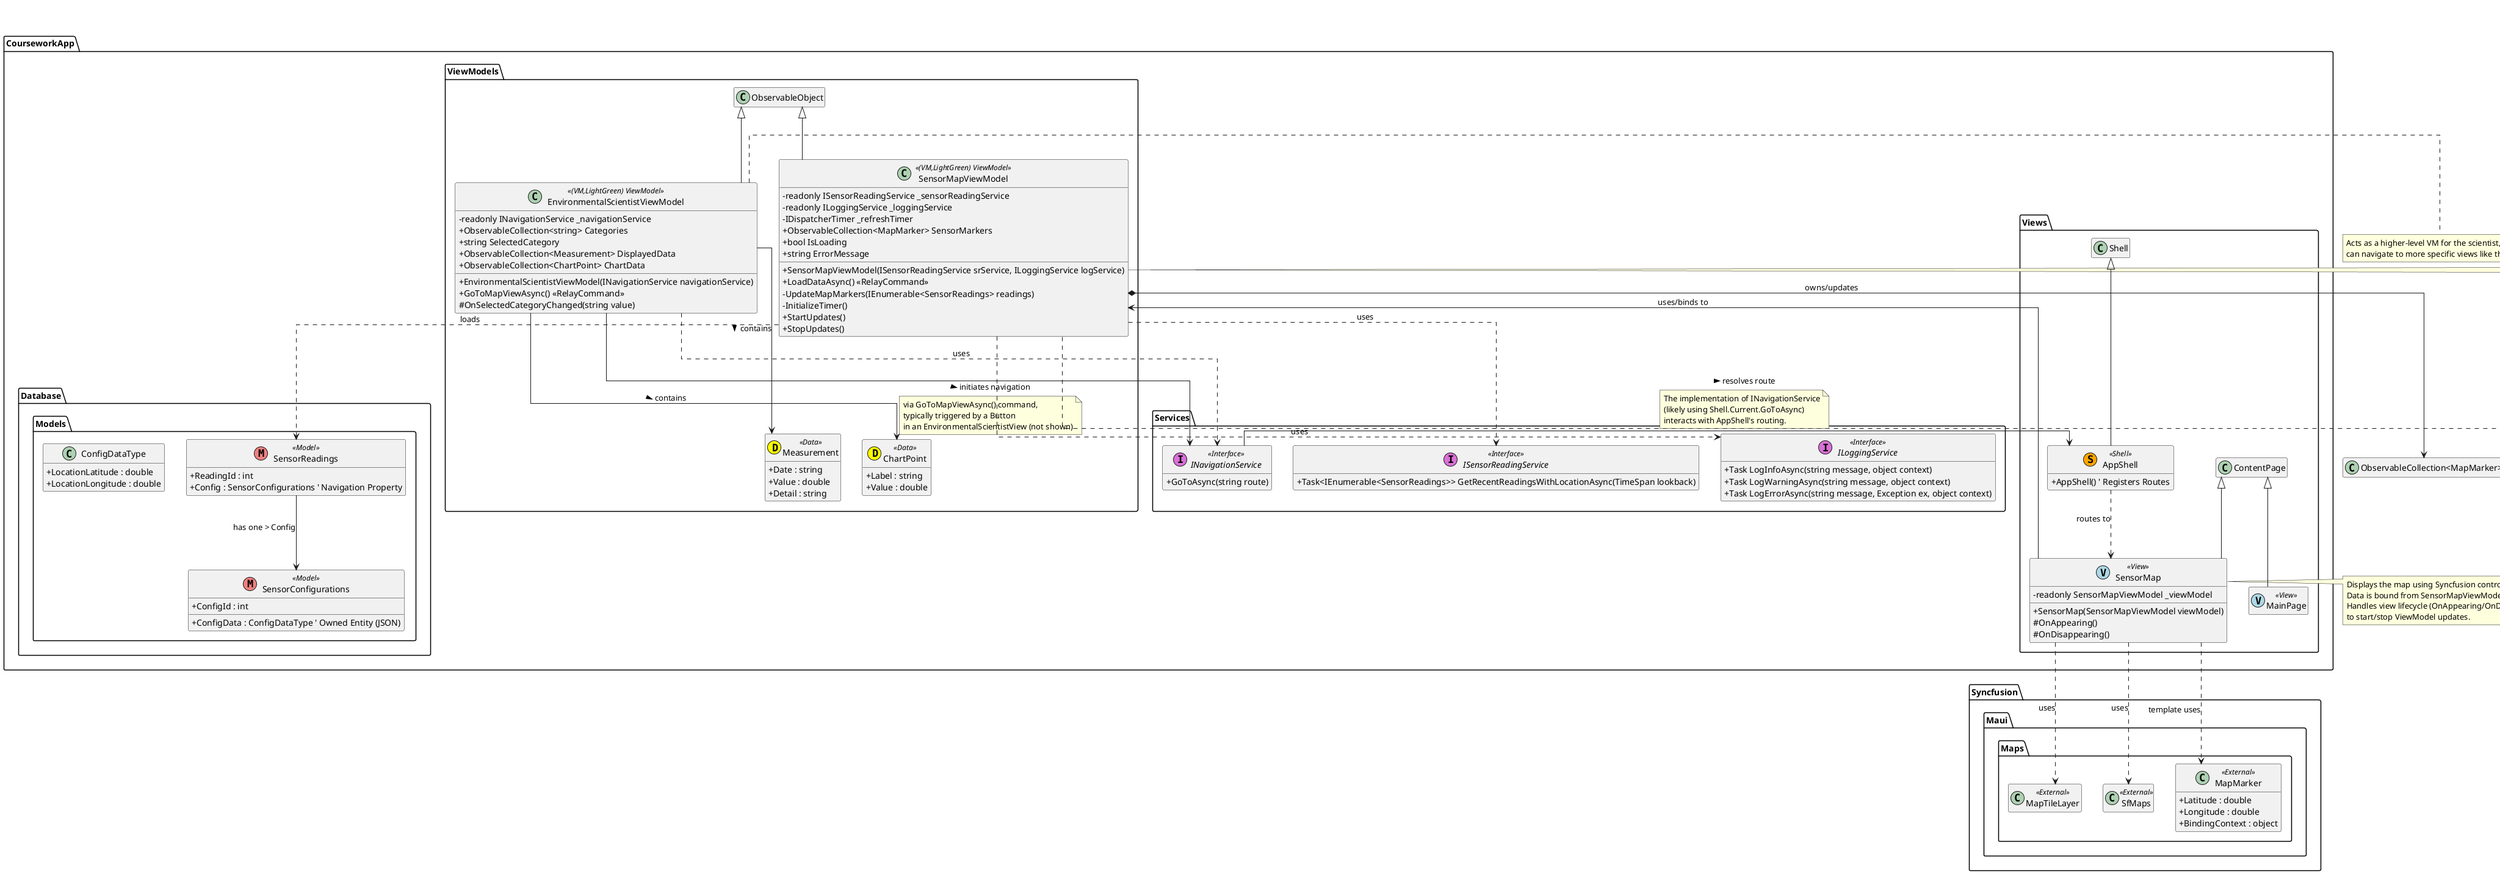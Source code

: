 @startuml EnvironmentalScientistMapFeature

' --- Settings for better readability ---
skinparam classAttributeIconSize 0
hide empty members
skinparam linetype ortho

' --- Namespaces ---
package CourseworkApp.Views {
    class MainPage <<(V,LightBlue) View>> extends ContentPage {
        ' BindingContext implicitly set to MainPageViewModel
    }

    class SensorMap <<(V,LightBlue) View>> extends ContentPage {
        - readonly SensorMapViewModel _viewModel
        + SensorMap(SensorMapViewModel viewModel)
        # OnAppearing()
        # OnDisappearing()
        ' XAML binds to SensorMapViewModel properties (IsLoading, ErrorMessage, SensorMarkers)
        ' XAML uses Syncfusion.Maui.Maps controls
    }

    class AppShell <<(S,Orange) Shell>> extends Shell {
        + AppShell() ' Registers Routes
        ' Routing.RegisterRoute("SensorMap", typeof(SensorMap))
    }
}

package CourseworkApp.ViewModels {
    class EnvironmentalScientistViewModel <<(VM,LightGreen) ViewModel>> extends ObservableObject {
        - readonly INavigationService _navigationService
        + ObservableCollection<string> Categories
        + string SelectedCategory
        + ObservableCollection<Measurement> DisplayedData
        + ObservableCollection<ChartPoint> ChartData
        + EnvironmentalScientistViewModel(INavigationService navigationService)
        + GoToMapViewAsync() <<RelayCommand>>
        # OnSelectedCategoryChanged(string value)
    }

    class SensorMapViewModel <<(VM,LightGreen) ViewModel>> extends ObservableObject {
        - readonly ISensorReadingService _sensorReadingService
        - readonly ILoggingService _loggingService
        - IDispatcherTimer _refreshTimer
        + ObservableCollection<MapMarker> SensorMarkers
        + bool IsLoading
        + string ErrorMessage
        + SensorMapViewModel(ISensorReadingService srService, ILoggingService logService)
        + LoadDataAsync() <<RelayCommand>>
        - UpdateMapMarkers(IEnumerable<SensorReadings> readings)
        - InitializeTimer()
        + StartUpdates()
        + StopUpdates()
    }

    class Measurement <<(D,Yellow) Data>> {
      + Date : string
      + Value : double
      + Detail : string
    }

    class ChartPoint <<(D,Yellow) Data>> {
      + Label : string
      + Value : double
    }
}

package CourseworkApp.Services {
    interface INavigationService <<(I,Orchid) Interface>> {
        + GoToAsync(string route)
    }
    interface ISensorReadingService <<(I,Orchid) Interface>> {
        + Task<IEnumerable<SensorReadings>> GetRecentReadingsWithLocationAsync(TimeSpan lookback)
    }
    interface ILoggingService <<(I,Orchid) Interface>> {
        + Task LogInfoAsync(string message, object context)
        + Task LogWarningAsync(string message, object context)
        + Task LogErrorAsync(string message, Exception ex, object context)
    }
}

package CourseworkApp.Database.Models {
    class SensorReadings <<(M,LightCoral) Model>> {
        + ReadingId : int
        + Config : SensorConfigurations ' Navigation Property
        ' ... other properties
    }
    class SensorConfigurations <<(M,LightCoral) Model>> {
        + ConfigId : int
        + ConfigData : ConfigDataType ' Owned Entity (JSON)
        ' ... other properties
    }
    class ConfigDataType {
        + LocationLatitude : double  
        + LocationLongitude : double 
        ' ... other config properties
    }
}

package Microsoft.Maui.Controls {
    abstract class ContentPage <<External>>
    abstract class Shell <<External>>
}

package CommunityToolkit.Mvvm.ComponentModel {
    abstract class ObservableObject <<External>>
}

package Syncfusion.Maui.Maps {
    class MapMarker <<External>> {
        + Latitude : double
        + Longitude : double
        + BindingContext : object
    }
    class SfMaps <<External>>
    class MapTileLayer <<External>>
}

package Microsoft.Maui.Dispatching {
    interface IDispatcherTimer <<External>> {
        + Interval : TimeSpan
        + {event} Tick : EventHandler<EventArgs>
        + Start() : void
        + Stop() : void
    }
}

' --- Relationships ---

' View -> ViewModel (Dependency Injection / Binding Context)
SensorMap --> SensorMapViewModel : uses/binds to
EnvironmentalScientistViewModel --> Measurement : contains >
EnvironmentalScientistViewModel --> ChartPoint : contains >

' ViewModel -> Service (Dependency Injection)
EnvironmentalScientistViewModel ..> INavigationService : uses
SensorMapViewModel ..> ISensorReadingService : uses
SensorMapViewModel ..> ILoggingService : uses

' ViewModel -> Model / External Data Structures
SensorMapViewModel ..> SensorReadings : loads
SensorMapViewModel *--> "ObservableCollection<MapMarker>" : owns/updates
SensorMapViewModel ..> IDispatcherTimer : uses

' View -> External Libraries
SensorMap ..> SfMaps : uses
SensorMap ..> MapTileLayer : uses
SensorMap ..> MapMarker : template uses

' Model Relationships (Simplified from DBContext)
SensorReadings --> SensorConfigurations : has one > Config

' Routing
AppShell ..> SensorMap : routes to

' Navigation Flow (Conceptual)
EnvironmentalScientistViewModel -> INavigationService : initiates navigation >
note on link
  via GoToMapViewAsync() command,
  typically triggered by a Button
  in an EnvironmentalScientistView (not shown)
end note

INavigationService -> AppShell : resolves route >
note on link
  The implementation of INavigationService
  (likely using Shell.Current.GoToAsync)
  interacts with AppShell's routing.
end note


' Notes
note right of EnvironmentalScientistViewModel
  Acts as a higher-level VM for the scientist,
  can navigate to more specific views like the map.
end note

note right of SensorMapViewModel
  Handles the logic specifically for the Sensor Map View:
  - Fetching data via ISensorReadingService
  - Transforming data into MapMarkers
  - Managing UI state (IsLoading, ErrorMessage)
  - Handling auto-refresh via IDispatcherTimer
end note

note left of SensorMap
  Displays the map using Syncfusion controls.
  Data is bound from SensorMapViewModel.
  Handles view lifecycle (OnAppearing/OnDisappearing)
  to start/stop ViewModel updates.
end note

@enduml